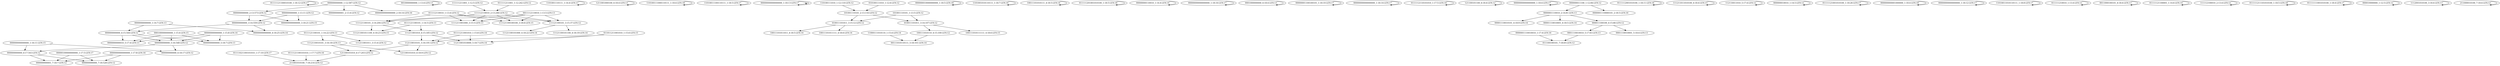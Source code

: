 digraph G {
    "01111121100010100_1-18:12-LEN:17" -> "01111121100010100_1-18:12-LEN:17";
    "000000000000_6-17:543-LEN:12" -> "000000000001_7-18:7-LEN:12";
    "000000000000_6-17:543-LEN:12" -> "000000000000_7-18:528-LEN:12";
    "00000100000000000_1-17:5-LEN:17" -> "000000000001_7-18:7-LEN:12";
    "00000100000000000_1-17:5-LEN:17" -> "000000000000_7-18:528-LEN:12";
    "0010000000000_1-13:4-LEN:13" -> "0010000000000_1-13:4-LEN:13";
    "000000000000_4-15:544-LEN:12" -> "0000000000000_5-18:7-LEN:13";
    "000000000000_4-15:544-LEN:12" -> "0000000000010_5-17:4-LEN:13";
    "000000000000_4-15:544-LEN:12" -> "000000000000_5-16:548-LEN:12";
    "0111121100101_1-14:22-LEN:13" -> "1112110010101_3-16:18-LEN:13";
    "0111121100101_1-14:22-LEN:13" -> "111211001011_3-15:4-LEN:12";
    "1101001110111_1-14:4-LEN:13" -> "1101001110111_1-14:4-LEN:13";
    "011112110010_1-13:4-LEN:12" -> "111121100100100_3-18:6-LEN:15";
    "011112110010_1-13:4-LEN:12" -> "111121100101_3-15:37-LEN:12";
    "011112110010_1-13:4-LEN:12" -> "111121100101_3-14:204-LEN:12";
    "011112110010_1-13:4-LEN:12" -> "1111211001000_3-15:5-LEN:13";
    "011011211001010_1-15:6-LEN:15" -> "11211001010000_5-18:7-LEN:14";
    "011011211001010_1-15:6-LEN:15" -> "112110010101_5-16:191-LEN:12";
    "1211001000100_6-18:4-LEN:13" -> "1211001000100_6-18:4-LEN:13";
    "110100111000110111_1-18:4-LEN:18" -> "110100111000110111_1-18:4-LEN:18";
    "111111211001_1-12:5-LEN:12" -> "111112110010_2-13:246-LEN:12";
    "000100000000000_1-15:4-LEN:15" -> "0000000000000_5-18:7-LEN:13";
    "000100000000000_1-15:4-LEN:15" -> "0000000000010_5-17:4-LEN:13";
    "000100000000000_1-15:4-LEN:15" -> "000000000000_5-16:548-LEN:12";
    "0111121100101_1-14:5-LEN:13" -> "111211001010_4-15:185-LEN:12";
    "0111121100101_1-14:5-LEN:13" -> "111211001011100_4-18:23-LEN:15";
    "11010011100110111_1-18:5-LEN:17" -> "11010011100110111_1-18:5-LEN:17";
    "00000000000000_1-15:8-LEN:14" -> "0000000000000_5-18:7-LEN:13";
    "00000000000000_1-15:8-LEN:14" -> "0000000000010_5-17:4-LEN:13";
    "00000000000000_1-15:8-LEN:14" -> "000000000000_5-16:548-LEN:12";
    "00000000000000000_1-18:13-LEN:17" -> "00000000000000000_1-18:13-LEN:17";
    "101001110101_2-13:116-LEN:12" -> "010011101011_3-15:12-LEN:12";
    "101001110101_2-13:116-LEN:12" -> "010011101011_3-14:107-LEN:12";
    "000000010000000000_1-18:5-LEN:18" -> "000000010000000000_1-18:5-LEN:18";
    "1101001010110111_1-18:7-LEN:16" -> "1101001010110111_1-18:7-LEN:16";
    "10011101010111_4-18:5-LEN:14" -> "10011101010111_4-18:5-LEN:14";
    "011111201001010100_1-18:5-LEN:18" -> "011111201001010100_1-18:5-LEN:18";
    "00000000110010_1-14:4-LEN:14" -> "00000000110010_1-14:4-LEN:14";
    "00000000000000000_1-18:16-LEN:17" -> "00000000000000000_1-18:16-LEN:17";
    "00000000000000000_1-18:13-LEN:17" -> "00000000000000000_1-18:13-LEN:17";
    "0001000000000_6-18:4-LEN:13" -> "0001000000000_6-18:4-LEN:13";
    "00000001100100101_1-18:10-LEN:17" -> "00000001100100101_1-18:10-LEN:17";
    "000000000000_1-12:587-LEN:12" -> "000000000001_2-13:4-LEN:12";
    "000000000000_1-12:587-LEN:12" -> "0000000000000000_2-18:14-LEN:16";
    "000000000000_1-12:587-LEN:12" -> "000000000000_2-13:573-LEN:12";
    "111112110010_2-13:246-LEN:12" -> "111121100100100_3-18:6-LEN:15";
    "111112110010_2-13:246-LEN:12" -> "111121100101_3-15:37-LEN:12";
    "111112110010_2-13:246-LEN:12" -> "111121100101_3-14:204-LEN:12";
    "111112110010_2-13:246-LEN:12" -> "1111211001000_3-15:5-LEN:13";
    "110100111010_1-12:110-LEN:12" -> "101001110101_2-13:116-LEN:12";
    "0000000000000000_1-17:8-LEN:16" -> "000000000001_7-18:7-LEN:12";
    "0000000000000000_1-17:8-LEN:16" -> "000000000000_7-18:528-LEN:12";
    "01111021100101010_1-17:10-LEN:17" -> "211001010100_7-18:214-LEN:12";
    "000000000000000_1-16:11-LEN:15" -> "000000000000_6-17:543-LEN:12";
    "000000000000000_1-16:11-LEN:15" -> "000000000000_6-18:17-LEN:12";
    "00000000000000000_1-18:14-LEN:17" -> "00000000000000000_1-18:14-LEN:17";
    "0111112110101010_1-17:5-LEN:16" -> "0111112110101010_1-17:5-LEN:16";
    "000000000000_3-14:559-LEN:12" -> "000000000000_4-15:544-LEN:12";
    "000000000000_3-14:559-LEN:12" -> "00000000000000_4-18:25-LEN:14";
    "121100101100_6-18:4-LEN:12" -> "121100101100_6-18:4-LEN:12";
    "00000000000000000_1-18:4-LEN:17" -> "00000000000000000_1-18:4-LEN:17";
    "11000111010110_1-15:4-LEN:14" -> "00111010110111_5-18:101-LEN:14";
    "0000001110010_2-14:81-LEN:13" -> "00001110010101_4-18:9-LEN:14";
    "0000001110010_2-14:81-LEN:13" -> "00001110010001_4-18:5-LEN:14";
    "0000001110010_2-14:81-LEN:13" -> "000011100100_4-15:66-LEN:12";
    "0011112110010_1-13:5-LEN:13" -> "111121100100100_3-18:6-LEN:15";
    "0011112110010_1-13:5-LEN:13" -> "111121100101_3-15:37-LEN:12";
    "0011112110010_1-13:5-LEN:13" -> "111121100101_3-14:204-LEN:12";
    "0011112110010_1-13:5-LEN:13" -> "1111211001000_3-15:5-LEN:13";
    "0111121100101010_1-17:7-LEN:16" -> "211001010100_7-18:214-LEN:12";
    "000000000000_5-16:548-LEN:12" -> "000000000000_6-17:543-LEN:12";
    "000000000000_5-16:548-LEN:12" -> "000000000000_6-18:17-LEN:12";
    "000000000000_1-13:11-LEN:12" -> "000000000000_3-14:559-LEN:12";
    "000000000000_1-13:11-LEN:12" -> "000000000000000_3-18:21-LEN:15";
    "0111112001010100_1-18:11-LEN:16" -> "0111112001010100_1-18:11-LEN:16";
    "111211011010100_4-18:4-LEN:15" -> "111211011010100_4-18:4-LEN:15";
    "112110011010_5-17:4-LEN:12" -> "112110011010_5-17:4-LEN:12";
    "121100101010_6-17:203-LEN:12" -> "211001010100_7-18:214-LEN:12";
    "000000010010_1-14:5-LEN:12" -> "000000010010_1-14:5-LEN:12";
    "01111121001010100_1-18:26-LEN:17" -> "01111121001010100_1-18:26-LEN:17";
    "000000000001000000_1-18:4-LEN:18" -> "000000000001000000_1-18:4-LEN:18";
    "00000000000000000_1-18:12-LEN:17" -> "00000000000000000_1-18:12-LEN:17";
    "11010011010110111_1-18:8-LEN:17" -> "11010011010110111_1-18:8-LEN:17";
    "011111210010_1-13:4-LEN:12" -> "011111210010_1-13:4-LEN:12";
    "111121100101_3-15:37-LEN:12" -> "11121100101100_4-18:19-LEN:14";
    "111121100101_3-15:37-LEN:12" -> "11121100101000_4-18:22-LEN:14";
    "01111211001010_1-15:8-LEN:14" -> "11211001010000_5-18:7-LEN:14";
    "01111211001010_1-15:8-LEN:14" -> "112110010101_5-16:191-LEN:12";
    "1112110010101_3-16:18-LEN:13" -> "121100101010_6-18:9-LEN:12";
    "1112110010101_3-16:18-LEN:13" -> "121100101010_6-17:203-LEN:12";
    "0011000100101_6-18:4-LEN:13" -> "0011000100101_6-18:4-LEN:13";
    "010011101011_3-15:12-LEN:12" -> "10011101011111_4-18:6-LEN:14";
    "010011101011_3-15:12-LEN:12" -> "10011101011011_4-18:5-LEN:14";
    "111121100101_3-14:204-LEN:12" -> "111211001010_4-15:185-LEN:12";
    "111121100101_3-14:204-LEN:12" -> "111211001011100_4-18:23-LEN:15";
    "0001110010010_5-17:63-LEN:13" -> "011100100101_7-18:65-LEN:12";
    "0000001110010010_1-17:4-LEN:16" -> "011100100101_7-18:65-LEN:12";
    "000011100100_4-15:66-LEN:12" -> "0001110010001_5-18:4-LEN:13";
    "000011100100_4-15:66-LEN:12" -> "0001110010010_5-17:63-LEN:13";
    "0000000000000_1-14:7-LEN:13" -> "000000000000_4-15:544-LEN:12";
    "0000000000000_1-14:7-LEN:13" -> "00000000000000_4-18:25-LEN:14";
    "01111121100001_1-14:6-LEN:14" -> "01111121100001_1-14:6-LEN:14";
    "111112100010_2-13:4-LEN:12" -> "111112100010_2-13:4-LEN:12";
    "011111211101010100_1-18:5-LEN:18" -> "011111211101010100_1-18:5-LEN:18";
    "100111010110_4-15:100-LEN:12" -> "00111010110111_5-18:101-LEN:14";
    "000000000000_2-13:573-LEN:12" -> "000000000000_3-14:559-LEN:12";
    "000000000000_2-13:573-LEN:12" -> "000000000000000_3-18:21-LEN:15";
    "000000011100_1-12:84-LEN:12" -> "0000001110000101_2-18:5-LEN:16";
    "000000011100_1-12:84-LEN:12" -> "0000001110010_2-14:81-LEN:13";
    "111211001010_4-15:185-LEN:12" -> "11211001010000_5-18:7-LEN:14";
    "111211001010_4-15:185-LEN:12" -> "112110010101_5-16:191-LEN:12";
    "01111111001010100_1-18:4-LEN:17" -> "01111111001010100_1-18:4-LEN:17";
    "010011101011_3-14:107-LEN:12" -> "100111010111111_4-18:6-LEN:15";
    "010011101011_3-14:107-LEN:12" -> "100111010110_4-15:100-LEN:12";
    "112110010101_5-16:191-LEN:12" -> "121100101010_6-18:9-LEN:12";
    "112110010101_5-16:191-LEN:12" -> "121100101010_6-17:203-LEN:12";
    "000010000000_1-12:5-LEN:12" -> "000010000000_1-12:5-LEN:12";
    "1112001010100_3-18:4-LEN:13" -> "1112001010100_3-18:4-LEN:13";
    "011111211001_1-12:242-LEN:12" -> "111112110010_2-13:246-LEN:12";
    "101001110101_1-13:5-LEN:12" -> "010011101011_3-15:12-LEN:12";
    "101001110101_1-13:5-LEN:12" -> "010011101011_3-14:107-LEN:12";
    "211000010100_7-18:4-LEN:12" -> "211000010100_7-18:4-LEN:12";
    "010100111010_1-12:6-LEN:12" -> "101001110101_2-13:116-LEN:12";
}
